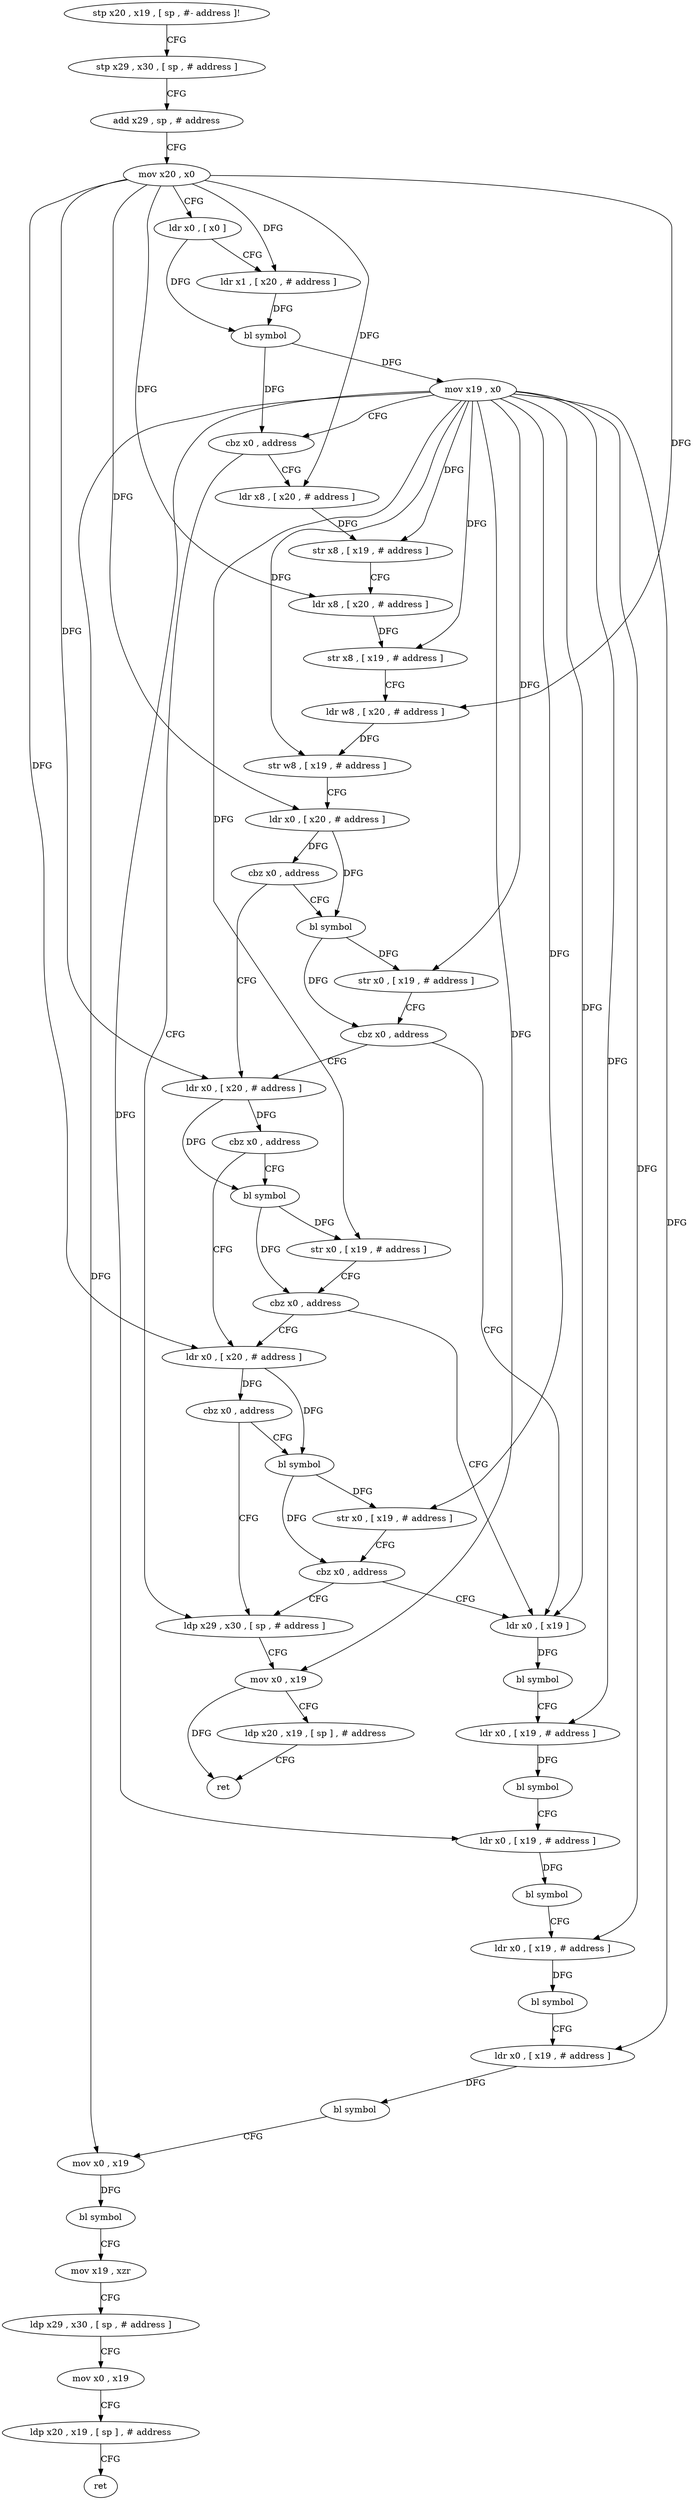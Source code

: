 digraph "func" {
"76012" [label = "stp x20 , x19 , [ sp , #- address ]!" ]
"76016" [label = "stp x29 , x30 , [ sp , # address ]" ]
"76020" [label = "add x29 , sp , # address" ]
"76024" [label = "mov x20 , x0" ]
"76028" [label = "ldr x0 , [ x0 ]" ]
"76032" [label = "ldr x1 , [ x20 , # address ]" ]
"76036" [label = "bl symbol" ]
"76040" [label = "mov x19 , x0" ]
"76044" [label = "cbz x0 , address" ]
"76132" [label = "ldp x29 , x30 , [ sp , # address ]" ]
"76048" [label = "ldr x8 , [ x20 , # address ]" ]
"76136" [label = "mov x0 , x19" ]
"76140" [label = "ldp x20 , x19 , [ sp ] , # address" ]
"76144" [label = "ret" ]
"76052" [label = "str x8 , [ x19 , # address ]" ]
"76056" [label = "ldr x8 , [ x20 , # address ]" ]
"76060" [label = "str x8 , [ x19 , # address ]" ]
"76064" [label = "ldr w8 , [ x20 , # address ]" ]
"76068" [label = "str w8 , [ x19 , # address ]" ]
"76072" [label = "ldr x0 , [ x20 , # address ]" ]
"76076" [label = "cbz x0 , address" ]
"76092" [label = "ldr x0 , [ x20 , # address ]" ]
"76080" [label = "bl symbol" ]
"76096" [label = "cbz x0 , address" ]
"76112" [label = "ldr x0 , [ x20 , # address ]" ]
"76100" [label = "bl symbol" ]
"76084" [label = "str x0 , [ x19 , # address ]" ]
"76088" [label = "cbz x0 , address" ]
"76148" [label = "ldr x0 , [ x19 ]" ]
"76116" [label = "cbz x0 , address" ]
"76120" [label = "bl symbol" ]
"76104" [label = "str x0 , [ x19 , # address ]" ]
"76108" [label = "cbz x0 , address" ]
"76152" [label = "bl symbol" ]
"76156" [label = "ldr x0 , [ x19 , # address ]" ]
"76160" [label = "bl symbol" ]
"76164" [label = "ldr x0 , [ x19 , # address ]" ]
"76168" [label = "bl symbol" ]
"76172" [label = "ldr x0 , [ x19 , # address ]" ]
"76176" [label = "bl symbol" ]
"76180" [label = "ldr x0 , [ x19 , # address ]" ]
"76184" [label = "bl symbol" ]
"76188" [label = "mov x0 , x19" ]
"76192" [label = "bl symbol" ]
"76196" [label = "mov x19 , xzr" ]
"76200" [label = "ldp x29 , x30 , [ sp , # address ]" ]
"76204" [label = "mov x0 , x19" ]
"76208" [label = "ldp x20 , x19 , [ sp ] , # address" ]
"76212" [label = "ret" ]
"76124" [label = "str x0 , [ x19 , # address ]" ]
"76128" [label = "cbz x0 , address" ]
"76012" -> "76016" [ label = "CFG" ]
"76016" -> "76020" [ label = "CFG" ]
"76020" -> "76024" [ label = "CFG" ]
"76024" -> "76028" [ label = "CFG" ]
"76024" -> "76032" [ label = "DFG" ]
"76024" -> "76048" [ label = "DFG" ]
"76024" -> "76056" [ label = "DFG" ]
"76024" -> "76064" [ label = "DFG" ]
"76024" -> "76072" [ label = "DFG" ]
"76024" -> "76092" [ label = "DFG" ]
"76024" -> "76112" [ label = "DFG" ]
"76028" -> "76032" [ label = "CFG" ]
"76028" -> "76036" [ label = "DFG" ]
"76032" -> "76036" [ label = "DFG" ]
"76036" -> "76040" [ label = "DFG" ]
"76036" -> "76044" [ label = "DFG" ]
"76040" -> "76044" [ label = "CFG" ]
"76040" -> "76136" [ label = "DFG" ]
"76040" -> "76052" [ label = "DFG" ]
"76040" -> "76060" [ label = "DFG" ]
"76040" -> "76068" [ label = "DFG" ]
"76040" -> "76084" [ label = "DFG" ]
"76040" -> "76104" [ label = "DFG" ]
"76040" -> "76148" [ label = "DFG" ]
"76040" -> "76156" [ label = "DFG" ]
"76040" -> "76164" [ label = "DFG" ]
"76040" -> "76172" [ label = "DFG" ]
"76040" -> "76180" [ label = "DFG" ]
"76040" -> "76188" [ label = "DFG" ]
"76040" -> "76124" [ label = "DFG" ]
"76044" -> "76132" [ label = "CFG" ]
"76044" -> "76048" [ label = "CFG" ]
"76132" -> "76136" [ label = "CFG" ]
"76048" -> "76052" [ label = "DFG" ]
"76136" -> "76140" [ label = "CFG" ]
"76136" -> "76144" [ label = "DFG" ]
"76140" -> "76144" [ label = "CFG" ]
"76052" -> "76056" [ label = "CFG" ]
"76056" -> "76060" [ label = "DFG" ]
"76060" -> "76064" [ label = "CFG" ]
"76064" -> "76068" [ label = "DFG" ]
"76068" -> "76072" [ label = "CFG" ]
"76072" -> "76076" [ label = "DFG" ]
"76072" -> "76080" [ label = "DFG" ]
"76076" -> "76092" [ label = "CFG" ]
"76076" -> "76080" [ label = "CFG" ]
"76092" -> "76096" [ label = "DFG" ]
"76092" -> "76100" [ label = "DFG" ]
"76080" -> "76084" [ label = "DFG" ]
"76080" -> "76088" [ label = "DFG" ]
"76096" -> "76112" [ label = "CFG" ]
"76096" -> "76100" [ label = "CFG" ]
"76112" -> "76116" [ label = "DFG" ]
"76112" -> "76120" [ label = "DFG" ]
"76100" -> "76104" [ label = "DFG" ]
"76100" -> "76108" [ label = "DFG" ]
"76084" -> "76088" [ label = "CFG" ]
"76088" -> "76148" [ label = "CFG" ]
"76088" -> "76092" [ label = "CFG" ]
"76148" -> "76152" [ label = "DFG" ]
"76116" -> "76132" [ label = "CFG" ]
"76116" -> "76120" [ label = "CFG" ]
"76120" -> "76124" [ label = "DFG" ]
"76120" -> "76128" [ label = "DFG" ]
"76104" -> "76108" [ label = "CFG" ]
"76108" -> "76148" [ label = "CFG" ]
"76108" -> "76112" [ label = "CFG" ]
"76152" -> "76156" [ label = "CFG" ]
"76156" -> "76160" [ label = "DFG" ]
"76160" -> "76164" [ label = "CFG" ]
"76164" -> "76168" [ label = "DFG" ]
"76168" -> "76172" [ label = "CFG" ]
"76172" -> "76176" [ label = "DFG" ]
"76176" -> "76180" [ label = "CFG" ]
"76180" -> "76184" [ label = "DFG" ]
"76184" -> "76188" [ label = "CFG" ]
"76188" -> "76192" [ label = "DFG" ]
"76192" -> "76196" [ label = "CFG" ]
"76196" -> "76200" [ label = "CFG" ]
"76200" -> "76204" [ label = "CFG" ]
"76204" -> "76208" [ label = "CFG" ]
"76208" -> "76212" [ label = "CFG" ]
"76124" -> "76128" [ label = "CFG" ]
"76128" -> "76148" [ label = "CFG" ]
"76128" -> "76132" [ label = "CFG" ]
}
